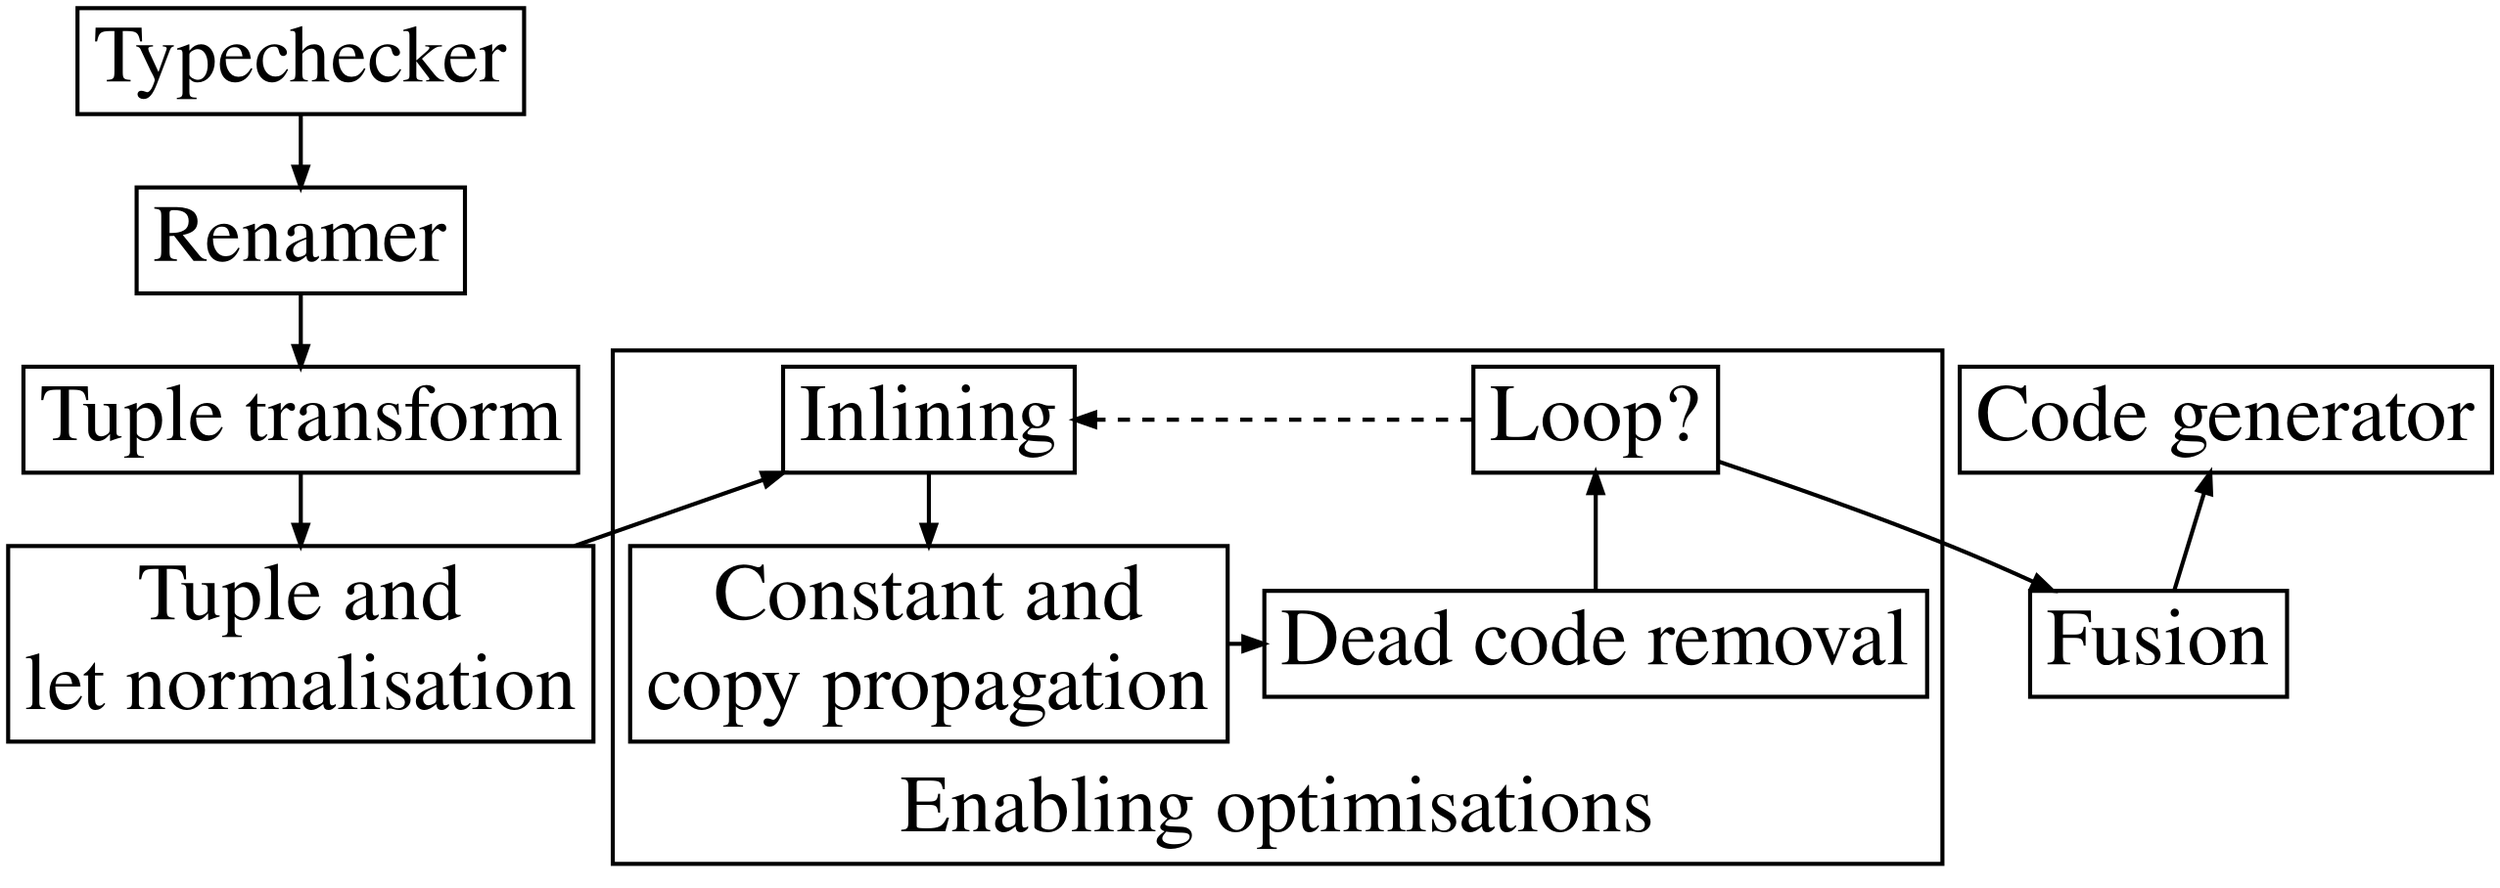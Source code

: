 digraph G
{
        rankdir = TD;
        compound=true;
        penwidth=2;
        node [fontname="Times Roman", shape=rectangle, fontsize=40, nodesep=0, ranksep=0, penwidth=2]
        edge [color=black, fontname="Times Roman", weight=1.2, penwidth=2]

        Typechecker []
        Renamer []
        Fusion []
        Output [label="Code generator"]
        TupleTransform [label="Tuple transform"]
        Normalisation [label="Tuple and\nlet normalisation"]

        {rank=same; Fusion Normalisation}
        {rank=same; Output TupleTransform}

        subgraph clusterEnabling {
                Inlining []
                rank="same"
                Inlining
                DeadCodeRemoval [label="Dead code removal"]
                ConstProp [label="Constant and\ncopy propagation"]
                Loop [label="Loop?"]
                {rank=same; Inlining Loop}
                {rank=same; ConstProp DeadCodeRemoval}
                Inlining->ConstProp->DeadCodeRemoval->Loop
                Loop->Inlining[style=dashed]
                label="Enabling optimisations"
                labelloc=b
                fontname="Times Roman"
                fontsize=40
        }



        Typechecker->Renamer->TupleTransform->Normalisation
        Normalisation->Inlining
        Loop->Fusion
        Fusion->Output
}
